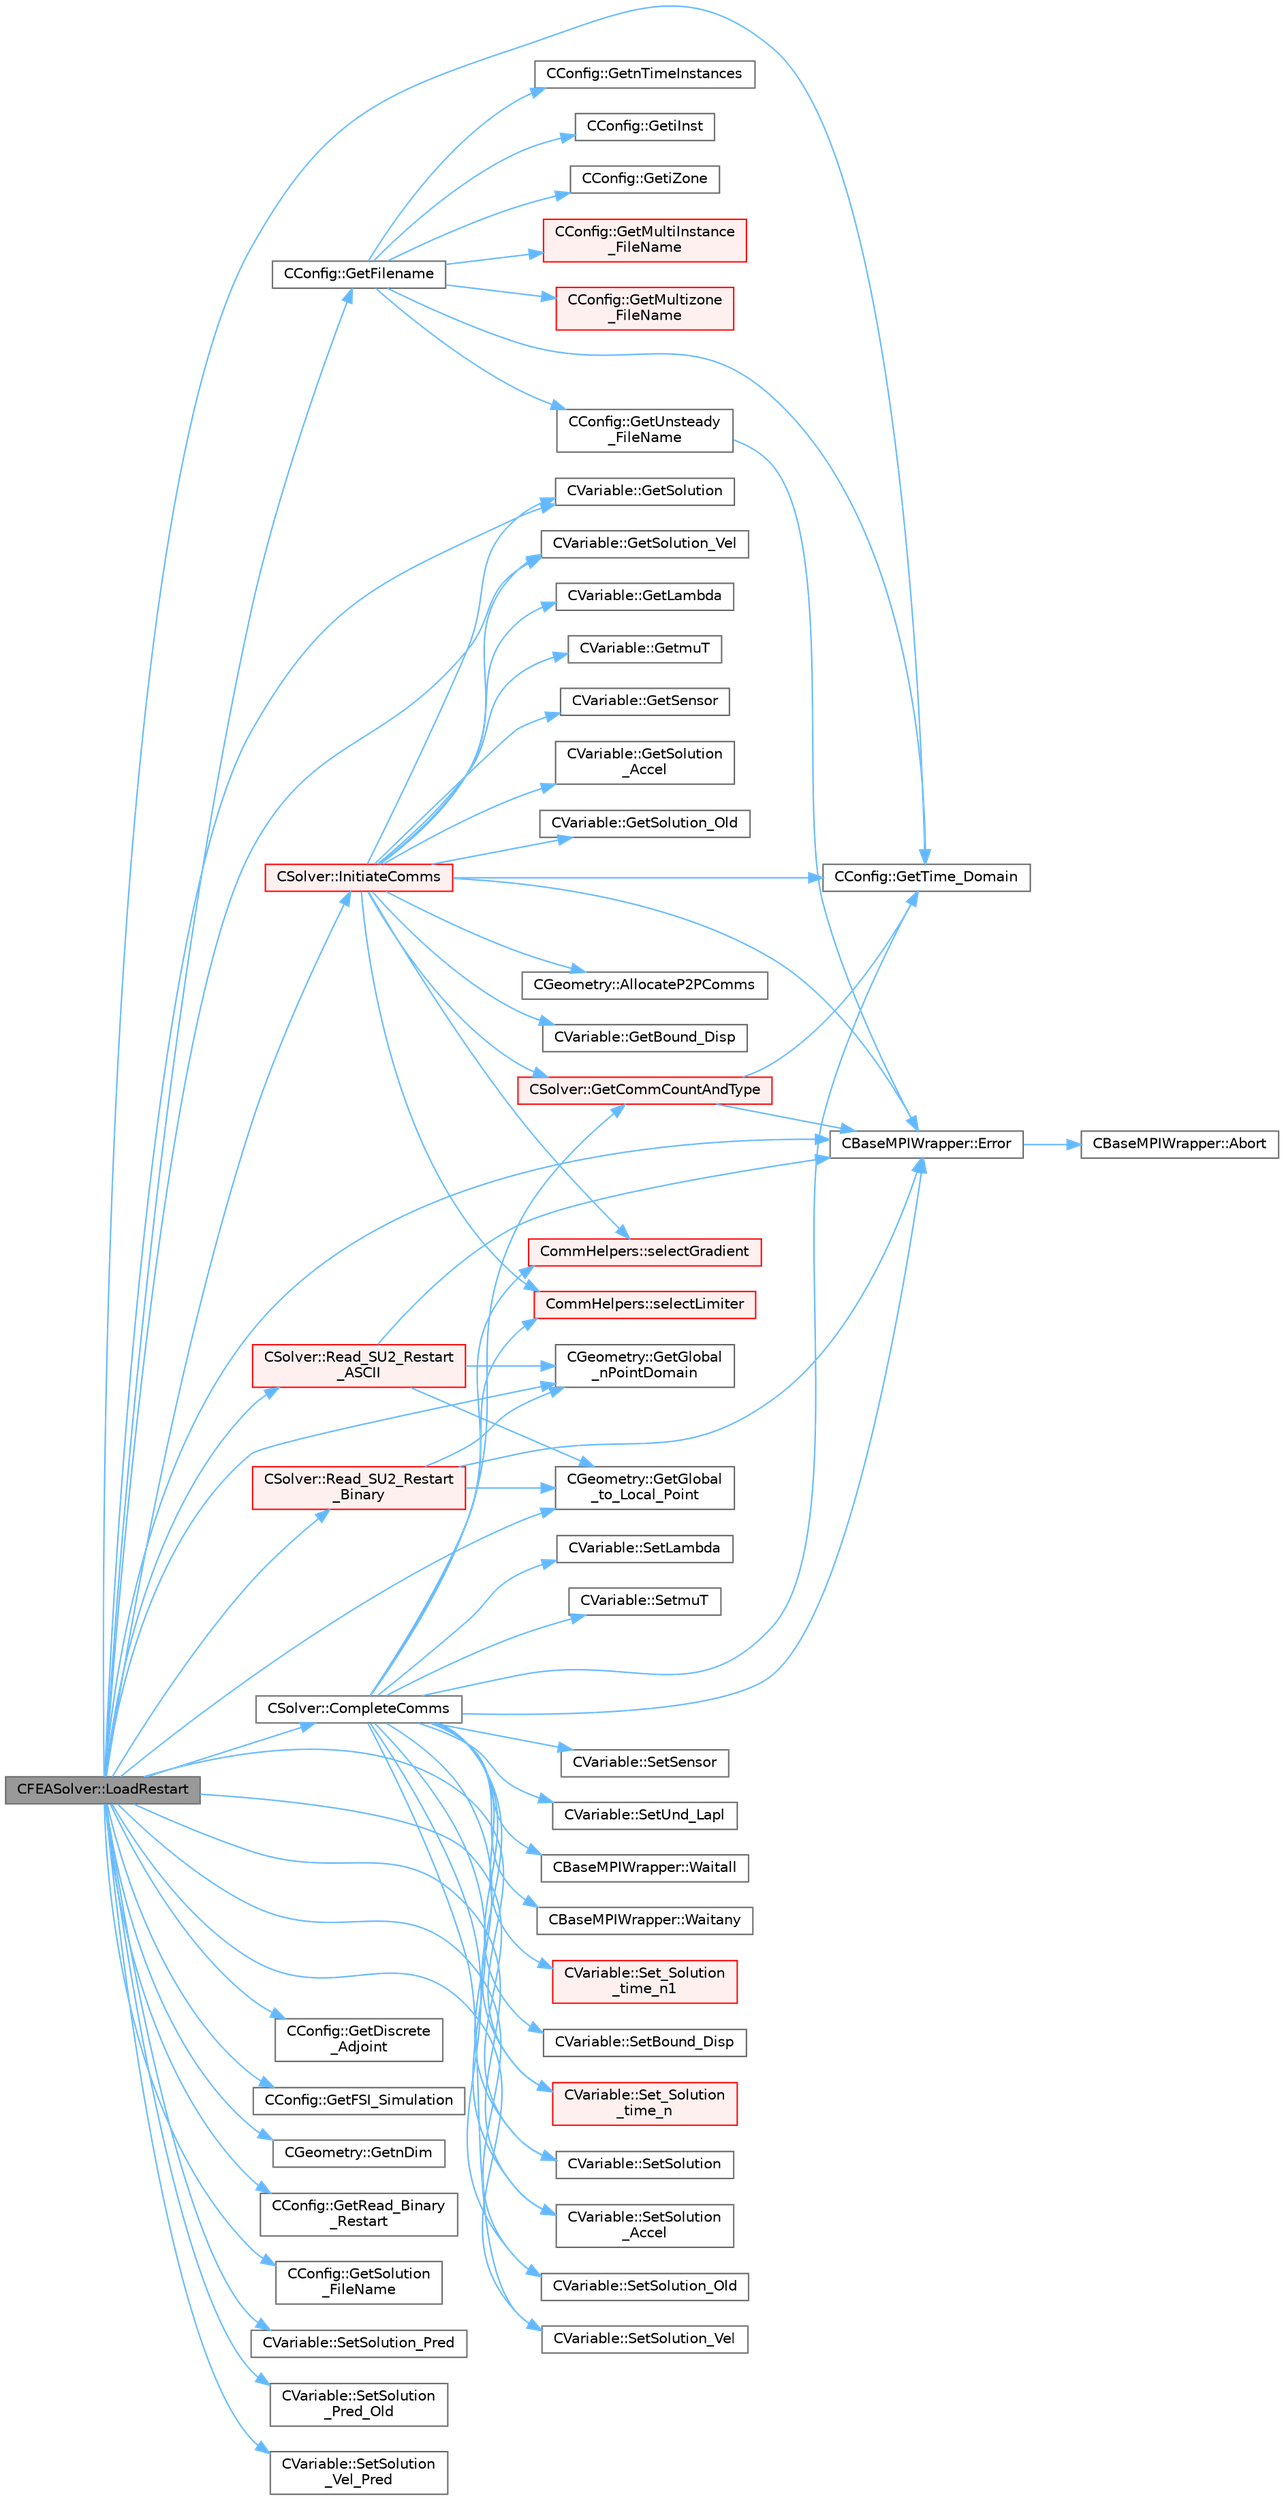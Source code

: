 digraph "CFEASolver::LoadRestart"
{
 // LATEX_PDF_SIZE
  bgcolor="transparent";
  edge [fontname=Helvetica,fontsize=10,labelfontname=Helvetica,labelfontsize=10];
  node [fontname=Helvetica,fontsize=10,shape=box,height=0.2,width=0.4];
  rankdir="LR";
  Node1 [id="Node000001",label="CFEASolver::LoadRestart",height=0.2,width=0.4,color="gray40", fillcolor="grey60", style="filled", fontcolor="black",tooltip="Load a solution from a restart file."];
  Node1 -> Node2 [id="edge1_Node000001_Node000002",color="steelblue1",style="solid",tooltip=" "];
  Node2 [id="Node000002",label="CSolver::CompleteComms",height=0.2,width=0.4,color="grey40", fillcolor="white", style="filled",URL="$classCSolver.html#a6891c839827efbebdcbf9a349f4da92c",tooltip="Routine to complete the set of non-blocking communications launched by InitiateComms() and unpacking ..."];
  Node2 -> Node3 [id="edge2_Node000002_Node000003",color="steelblue1",style="solid",tooltip=" "];
  Node3 [id="Node000003",label="CBaseMPIWrapper::Error",height=0.2,width=0.4,color="grey40", fillcolor="white", style="filled",URL="$classCBaseMPIWrapper.html#a04457c47629bda56704e6a8804833eeb",tooltip=" "];
  Node3 -> Node4 [id="edge3_Node000003_Node000004",color="steelblue1",style="solid",tooltip=" "];
  Node4 [id="Node000004",label="CBaseMPIWrapper::Abort",height=0.2,width=0.4,color="grey40", fillcolor="white", style="filled",URL="$classCBaseMPIWrapper.html#af7297d861dca86b45cf561b6ab642e8f",tooltip=" "];
  Node2 -> Node5 [id="edge4_Node000002_Node000005",color="steelblue1",style="solid",tooltip=" "];
  Node5 [id="Node000005",label="CSolver::GetCommCountAndType",height=0.2,width=0.4,color="red", fillcolor="#FFF0F0", style="filled",URL="$classCSolver.html#a56fdda7e77a14dfc70449ecef91336e7",tooltip="Helper function to define the type and number of variables per point for each communication type."];
  Node5 -> Node3 [id="edge5_Node000005_Node000003",color="steelblue1",style="solid",tooltip=" "];
  Node5 -> Node7 [id="edge6_Node000005_Node000007",color="steelblue1",style="solid",tooltip=" "];
  Node7 [id="Node000007",label="CConfig::GetTime_Domain",height=0.2,width=0.4,color="grey40", fillcolor="white", style="filled",URL="$classCConfig.html#a85d2e3cf43b77c63642c40c235b853f3",tooltip="Check if the multizone problem is solved for time domain."];
  Node2 -> Node7 [id="edge7_Node000002_Node000007",color="steelblue1",style="solid",tooltip=" "];
  Node2 -> Node8 [id="edge8_Node000002_Node000008",color="steelblue1",style="solid",tooltip=" "];
  Node8 [id="Node000008",label="CommHelpers::selectGradient",height=0.2,width=0.4,color="red", fillcolor="#FFF0F0", style="filled",URL="$namespaceCommHelpers.html#a691c54929c54c5e0b153a99f22217c8b",tooltip=" "];
  Node2 -> Node13 [id="edge9_Node000002_Node000013",color="steelblue1",style="solid",tooltip=" "];
  Node13 [id="Node000013",label="CommHelpers::selectLimiter",height=0.2,width=0.4,color="red", fillcolor="#FFF0F0", style="filled",URL="$namespaceCommHelpers.html#a88e9c22d59034b9b975cd978e1d99db1",tooltip=" "];
  Node2 -> Node17 [id="edge10_Node000002_Node000017",color="steelblue1",style="solid",tooltip=" "];
  Node17 [id="Node000017",label="CVariable::Set_Solution\l_time_n",height=0.2,width=0.4,color="red", fillcolor="#FFF0F0", style="filled",URL="$classCVariable.html#abf55f051089ec13d9c0422ed3389a9dc",tooltip="Set the variable solution at time n."];
  Node2 -> Node21 [id="edge11_Node000002_Node000021",color="steelblue1",style="solid",tooltip=" "];
  Node21 [id="Node000021",label="CVariable::Set_Solution\l_time_n1",height=0.2,width=0.4,color="red", fillcolor="#FFF0F0", style="filled",URL="$classCVariable.html#a527a337871bb37c3bb2df40c2b946884",tooltip="Set the variable solution at time n-1."];
  Node2 -> Node22 [id="edge12_Node000002_Node000022",color="steelblue1",style="solid",tooltip=" "];
  Node22 [id="Node000022",label="CVariable::SetBound_Disp",height=0.2,width=0.4,color="grey40", fillcolor="white", style="filled",URL="$classCVariable.html#a840431a0403b4bddd0a99dbfdf365795",tooltip="A virtual member. Set the boundary displacement."];
  Node2 -> Node23 [id="edge13_Node000002_Node000023",color="steelblue1",style="solid",tooltip=" "];
  Node23 [id="Node000023",label="CVariable::SetLambda",height=0.2,width=0.4,color="grey40", fillcolor="white", style="filled",URL="$classCVariable.html#afc0086076d62561f31a39f774c297428",tooltip="Set the value of the spectral radius."];
  Node2 -> Node24 [id="edge14_Node000002_Node000024",color="steelblue1",style="solid",tooltip=" "];
  Node24 [id="Node000024",label="CVariable::SetmuT",height=0.2,width=0.4,color="grey40", fillcolor="white", style="filled",URL="$classCVariable.html#a91256a1e927c5a529d853d0f127243de",tooltip="Set the value of the eddy viscosity."];
  Node2 -> Node25 [id="edge15_Node000002_Node000025",color="steelblue1",style="solid",tooltip=" "];
  Node25 [id="Node000025",label="CVariable::SetSensor",height=0.2,width=0.4,color="grey40", fillcolor="white", style="filled",URL="$classCVariable.html#a79ebe4ea3cc8eccd8b004256c5492a9e",tooltip="Set pressure sensor."];
  Node2 -> Node26 [id="edge16_Node000002_Node000026",color="steelblue1",style="solid",tooltip=" "];
  Node26 [id="Node000026",label="CVariable::SetSolution",height=0.2,width=0.4,color="grey40", fillcolor="white", style="filled",URL="$classCVariable.html#a22fbbd7bc6491672843000644a05c6a5",tooltip="Set the value of the solution, all variables."];
  Node2 -> Node27 [id="edge17_Node000002_Node000027",color="steelblue1",style="solid",tooltip=" "];
  Node27 [id="Node000027",label="CVariable::SetSolution\l_Accel",height=0.2,width=0.4,color="grey40", fillcolor="white", style="filled",URL="$classCVariable.html#af87029baec777039085fb1ff17ee9555",tooltip="Set the value of the acceleration (Structural Analysis)."];
  Node2 -> Node28 [id="edge18_Node000002_Node000028",color="steelblue1",style="solid",tooltip=" "];
  Node28 [id="Node000028",label="CVariable::SetSolution_Old",height=0.2,width=0.4,color="grey40", fillcolor="white", style="filled",URL="$classCVariable.html#a6ee4d8d450971204cc054a33d6473732",tooltip="Set the value of the old solution."];
  Node2 -> Node29 [id="edge19_Node000002_Node000029",color="steelblue1",style="solid",tooltip=" "];
  Node29 [id="Node000029",label="CVariable::SetSolution_Vel",height=0.2,width=0.4,color="grey40", fillcolor="white", style="filled",URL="$classCVariable.html#a5c1430d98acd399f1371f23e6fae053f",tooltip="Set the value of the velocity (Structural Analysis)."];
  Node2 -> Node30 [id="edge20_Node000002_Node000030",color="steelblue1",style="solid",tooltip=" "];
  Node30 [id="Node000030",label="CVariable::SetUnd_Lapl",height=0.2,width=0.4,color="grey40", fillcolor="white", style="filled",URL="$classCVariable.html#a70f0c6e3ddcf2fdcde3b90f217a0d4a3",tooltip="Set a value to the undivided laplacian."];
  Node2 -> Node31 [id="edge21_Node000002_Node000031",color="steelblue1",style="solid",tooltip=" "];
  Node31 [id="Node000031",label="CBaseMPIWrapper::Waitall",height=0.2,width=0.4,color="grey40", fillcolor="white", style="filled",URL="$classCBaseMPIWrapper.html#a01c02f8c0c799ccd15023f0c2c3cae27",tooltip=" "];
  Node2 -> Node32 [id="edge22_Node000002_Node000032",color="steelblue1",style="solid",tooltip=" "];
  Node32 [id="Node000032",label="CBaseMPIWrapper::Waitany",height=0.2,width=0.4,color="grey40", fillcolor="white", style="filled",URL="$classCBaseMPIWrapper.html#a5f4a1382f625fbbfb2c6224a87591825",tooltip=" "];
  Node1 -> Node3 [id="edge23_Node000001_Node000003",color="steelblue1",style="solid",tooltip=" "];
  Node1 -> Node33 [id="edge24_Node000001_Node000033",color="steelblue1",style="solid",tooltip=" "];
  Node33 [id="Node000033",label="CConfig::GetDiscrete\l_Adjoint",height=0.2,width=0.4,color="grey40", fillcolor="white", style="filled",URL="$classCConfig.html#ab3928c4e6debcf50dcd0d38985f6980c",tooltip="Get the indicator whether we are solving an discrete adjoint problem."];
  Node1 -> Node34 [id="edge25_Node000001_Node000034",color="steelblue1",style="solid",tooltip=" "];
  Node34 [id="Node000034",label="CConfig::GetFilename",height=0.2,width=0.4,color="grey40", fillcolor="white", style="filled",URL="$classCConfig.html#af7c4169d5b73657a9a3ea94b54931f91",tooltip="Add any numbers necessary to the filename (iteration number, zone ID ...)"];
  Node34 -> Node35 [id="edge26_Node000034_Node000035",color="steelblue1",style="solid",tooltip=" "];
  Node35 [id="Node000035",label="CConfig::GetiInst",height=0.2,width=0.4,color="grey40", fillcolor="white", style="filled",URL="$classCConfig.html#a538bf5c34b523f5e4d389be41c2b666c",tooltip="Get the current instance."];
  Node34 -> Node36 [id="edge27_Node000034_Node000036",color="steelblue1",style="solid",tooltip=" "];
  Node36 [id="Node000036",label="CConfig::GetiZone",height=0.2,width=0.4,color="grey40", fillcolor="white", style="filled",URL="$classCConfig.html#a1d6335b8fdef6fbcd9a08f7503d73ec1",tooltip="Provides the number of varaibles."];
  Node34 -> Node37 [id="edge28_Node000034_Node000037",color="steelblue1",style="solid",tooltip=" "];
  Node37 [id="Node000037",label="CConfig::GetMultiInstance\l_FileName",height=0.2,width=0.4,color="red", fillcolor="#FFF0F0", style="filled",URL="$classCConfig.html#a8e58aafe36a038a7cc27a8e78f1bfeba",tooltip="Append the instance index to the restart or the solution files."];
  Node34 -> Node40 [id="edge29_Node000034_Node000040",color="steelblue1",style="solid",tooltip=" "];
  Node40 [id="Node000040",label="CConfig::GetMultizone\l_FileName",height=0.2,width=0.4,color="red", fillcolor="#FFF0F0", style="filled",URL="$classCConfig.html#a583b8216adb6145ba09476d72fb2d916",tooltip="Append the zone index to the restart or the solution files."];
  Node34 -> Node41 [id="edge30_Node000034_Node000041",color="steelblue1",style="solid",tooltip=" "];
  Node41 [id="Node000041",label="CConfig::GetnTimeInstances",height=0.2,width=0.4,color="grey40", fillcolor="white", style="filled",URL="$classCConfig.html#a6ae9111090db52de2f8f07f77d6416d5",tooltip="Retrieves the number of periodic time instances for Harmonic Balance."];
  Node34 -> Node7 [id="edge31_Node000034_Node000007",color="steelblue1",style="solid",tooltip=" "];
  Node34 -> Node42 [id="edge32_Node000034_Node000042",color="steelblue1",style="solid",tooltip=" "];
  Node42 [id="Node000042",label="CConfig::GetUnsteady\l_FileName",height=0.2,width=0.4,color="grey40", fillcolor="white", style="filled",URL="$classCConfig.html#a6a372823bb1dd2d55e81488b720752d6",tooltip="Augment the input filename with the iteration number for an unsteady file."];
  Node42 -> Node3 [id="edge33_Node000042_Node000003",color="steelblue1",style="solid",tooltip=" "];
  Node1 -> Node43 [id="edge34_Node000001_Node000043",color="steelblue1",style="solid",tooltip=" "];
  Node43 [id="Node000043",label="CConfig::GetFSI_Simulation",height=0.2,width=0.4,color="grey40", fillcolor="white", style="filled",URL="$classCConfig.html#ab3fdf060d59e990ed2e9418e8df56ad7",tooltip="Check if the simulation we are running is a FSI simulation."];
  Node1 -> Node44 [id="edge35_Node000001_Node000044",color="steelblue1",style="solid",tooltip=" "];
  Node44 [id="Node000044",label="CGeometry::GetGlobal\l_nPointDomain",height=0.2,width=0.4,color="grey40", fillcolor="white", style="filled",URL="$classCGeometry.html#a1950b86a664c5da4d7df2a8b3d361a67",tooltip="Retrieve total number of nodes in a simulation across all processors (excluding halos)."];
  Node1 -> Node45 [id="edge36_Node000001_Node000045",color="steelblue1",style="solid",tooltip=" "];
  Node45 [id="Node000045",label="CGeometry::GetGlobal\l_to_Local_Point",height=0.2,width=0.4,color="grey40", fillcolor="white", style="filled",URL="$classCGeometry.html#a6b44ca6618da53444192bbd3329dea18",tooltip="A virtual member."];
  Node1 -> Node46 [id="edge37_Node000001_Node000046",color="steelblue1",style="solid",tooltip=" "];
  Node46 [id="Node000046",label="CGeometry::GetnDim",height=0.2,width=0.4,color="grey40", fillcolor="white", style="filled",URL="$classCGeometry.html#ace7f7fe876f629f5bd5f92d4805a1a4b",tooltip="Get number of coordinates."];
  Node1 -> Node47 [id="edge38_Node000001_Node000047",color="steelblue1",style="solid",tooltip=" "];
  Node47 [id="Node000047",label="CConfig::GetRead_Binary\l_Restart",height=0.2,width=0.4,color="grey40", fillcolor="white", style="filled",URL="$classCConfig.html#a82ddaa417553293be72a3ab2198f7d40",tooltip="Flag for whether binary SU2 native restart files are read."];
  Node1 -> Node48 [id="edge39_Node000001_Node000048",color="steelblue1",style="solid",tooltip=" "];
  Node48 [id="Node000048",label="CVariable::GetSolution",height=0.2,width=0.4,color="grey40", fillcolor="white", style="filled",URL="$classCVariable.html#a261483e39c23c1de7cb9aea7e917c121",tooltip="Get the solution."];
  Node1 -> Node49 [id="edge40_Node000001_Node000049",color="steelblue1",style="solid",tooltip=" "];
  Node49 [id="Node000049",label="CConfig::GetSolution\l_FileName",height=0.2,width=0.4,color="grey40", fillcolor="white", style="filled",URL="$classCConfig.html#a1d989df2b76d32ee772923f169cf885b",tooltip="Get the name of the file with the solution of the flow problem."];
  Node1 -> Node50 [id="edge41_Node000001_Node000050",color="steelblue1",style="solid",tooltip=" "];
  Node50 [id="Node000050",label="CVariable::GetSolution_Vel",height=0.2,width=0.4,color="grey40", fillcolor="white", style="filled",URL="$classCVariable.html#ae403ee21871629716cbabead1c587dac",tooltip="Get the velocity (Structural Analysis)."];
  Node1 -> Node7 [id="edge42_Node000001_Node000007",color="steelblue1",style="solid",tooltip=" "];
  Node1 -> Node51 [id="edge43_Node000001_Node000051",color="steelblue1",style="solid",tooltip=" "];
  Node51 [id="Node000051",label="CSolver::InitiateComms",height=0.2,width=0.4,color="red", fillcolor="#FFF0F0", style="filled",URL="$classCSolver.html#a7c5c26e7f006b4bb7e93582d839cf09d",tooltip="Routine to load a solver quantity into the data structures for MPI point-to-point communication and t..."];
  Node51 -> Node52 [id="edge44_Node000051_Node000052",color="steelblue1",style="solid",tooltip=" "];
  Node52 [id="Node000052",label="CGeometry::AllocateP2PComms",height=0.2,width=0.4,color="grey40", fillcolor="white", style="filled",URL="$classCGeometry.html#ab8d78a9f4017431b7542e154f58a7e63",tooltip="Routine to allocate buffers for point-to-point MPI communications. Also called to dynamically realloc..."];
  Node51 -> Node3 [id="edge45_Node000051_Node000003",color="steelblue1",style="solid",tooltip=" "];
  Node51 -> Node53 [id="edge46_Node000051_Node000053",color="steelblue1",style="solid",tooltip=" "];
  Node53 [id="Node000053",label="CVariable::GetBound_Disp",height=0.2,width=0.4,color="grey40", fillcolor="white", style="filled",URL="$classCVariable.html#a7e382eae45700e5c1e8973292c08f128",tooltip="A virtual member. Get the value of the displacement imposed at the boundary."];
  Node51 -> Node5 [id="edge47_Node000051_Node000005",color="steelblue1",style="solid",tooltip=" "];
  Node51 -> Node54 [id="edge48_Node000051_Node000054",color="steelblue1",style="solid",tooltip=" "];
  Node54 [id="Node000054",label="CVariable::GetLambda",height=0.2,width=0.4,color="grey40", fillcolor="white", style="filled",URL="$classCVariable.html#af0b6afbd2666eab791d902f50fc3e869",tooltip="Get the value of the spectral radius."];
  Node51 -> Node55 [id="edge49_Node000051_Node000055",color="steelblue1",style="solid",tooltip=" "];
  Node55 [id="Node000055",label="CVariable::GetmuT",height=0.2,width=0.4,color="grey40", fillcolor="white", style="filled",URL="$classCVariable.html#ad35ee29420764dda0bbb574f7a7253e7",tooltip="Get the value of the eddy viscosity."];
  Node51 -> Node56 [id="edge50_Node000051_Node000056",color="steelblue1",style="solid",tooltip=" "];
  Node56 [id="Node000056",label="CVariable::GetSensor",height=0.2,width=0.4,color="grey40", fillcolor="white", style="filled",URL="$classCVariable.html#afec545423f883bcd961ac9f1e5d18dd2",tooltip="Get the pressure sensor."];
  Node51 -> Node48 [id="edge51_Node000051_Node000048",color="steelblue1",style="solid",tooltip=" "];
  Node51 -> Node57 [id="edge52_Node000051_Node000057",color="steelblue1",style="solid",tooltip=" "];
  Node57 [id="Node000057",label="CVariable::GetSolution\l_Accel",height=0.2,width=0.4,color="grey40", fillcolor="white", style="filled",URL="$classCVariable.html#aef2fdf091198070a00d12cdb4dea3ff6",tooltip="Get the acceleration (Structural Analysis)."];
  Node51 -> Node58 [id="edge53_Node000051_Node000058",color="steelblue1",style="solid",tooltip=" "];
  Node58 [id="Node000058",label="CVariable::GetSolution_Old",height=0.2,width=0.4,color="grey40", fillcolor="white", style="filled",URL="$classCVariable.html#a70a9df6b6cc631f9c3b9a3ef7b3ecfe4",tooltip="Get the old solution of the problem (Runge-Kutta method)"];
  Node51 -> Node50 [id="edge54_Node000051_Node000050",color="steelblue1",style="solid",tooltip=" "];
  Node51 -> Node7 [id="edge55_Node000051_Node000007",color="steelblue1",style="solid",tooltip=" "];
  Node51 -> Node8 [id="edge56_Node000051_Node000008",color="steelblue1",style="solid",tooltip=" "];
  Node51 -> Node13 [id="edge57_Node000051_Node000013",color="steelblue1",style="solid",tooltip=" "];
  Node1 -> Node67 [id="edge58_Node000001_Node000067",color="steelblue1",style="solid",tooltip=" "];
  Node67 [id="Node000067",label="CSolver::Read_SU2_Restart\l_ASCII",height=0.2,width=0.4,color="red", fillcolor="#FFF0F0", style="filled",URL="$classCSolver.html#a2d9a54256f99b9881a0f9189cf73e902",tooltip="Read a native SU2 restart file in ASCII format."];
  Node67 -> Node3 [id="edge59_Node000067_Node000003",color="steelblue1",style="solid",tooltip=" "];
  Node67 -> Node44 [id="edge60_Node000067_Node000044",color="steelblue1",style="solid",tooltip=" "];
  Node67 -> Node45 [id="edge61_Node000067_Node000045",color="steelblue1",style="solid",tooltip=" "];
  Node1 -> Node75 [id="edge62_Node000001_Node000075",color="steelblue1",style="solid",tooltip=" "];
  Node75 [id="Node000075",label="CSolver::Read_SU2_Restart\l_Binary",height=0.2,width=0.4,color="red", fillcolor="#FFF0F0", style="filled",URL="$classCSolver.html#a014ca6bbee7673aec0ba83067a6716a0",tooltip="Read a native SU2 restart file in binary format."];
  Node75 -> Node3 [id="edge63_Node000075_Node000003",color="steelblue1",style="solid",tooltip=" "];
  Node75 -> Node44 [id="edge64_Node000075_Node000044",color="steelblue1",style="solid",tooltip=" "];
  Node75 -> Node45 [id="edge65_Node000075_Node000045",color="steelblue1",style="solid",tooltip=" "];
  Node1 -> Node17 [id="edge66_Node000001_Node000017",color="steelblue1",style="solid",tooltip=" "];
  Node1 -> Node26 [id="edge67_Node000001_Node000026",color="steelblue1",style="solid",tooltip=" "];
  Node1 -> Node27 [id="edge68_Node000001_Node000027",color="steelblue1",style="solid",tooltip=" "];
  Node1 -> Node28 [id="edge69_Node000001_Node000028",color="steelblue1",style="solid",tooltip=" "];
  Node1 -> Node77 [id="edge70_Node000001_Node000077",color="steelblue1",style="solid",tooltip=" "];
  Node77 [id="Node000077",label="CVariable::SetSolution_Pred",height=0.2,width=0.4,color="grey40", fillcolor="white", style="filled",URL="$classCVariable.html#a9cf459fc77ac29a352f7917b50b096ae",tooltip="A virtual member. Set the value of the old solution."];
  Node1 -> Node78 [id="edge71_Node000001_Node000078",color="steelblue1",style="solid",tooltip=" "];
  Node78 [id="Node000078",label="CVariable::SetSolution\l_Pred_Old",height=0.2,width=0.4,color="grey40", fillcolor="white", style="filled",URL="$classCVariable.html#aa87873f92db682ed830b7c987336f5ef",tooltip="A virtual member. Set the value of the old solution."];
  Node1 -> Node29 [id="edge72_Node000001_Node000029",color="steelblue1",style="solid",tooltip=" "];
  Node1 -> Node79 [id="edge73_Node000001_Node000079",color="steelblue1",style="solid",tooltip=" "];
  Node79 [id="Node000079",label="CVariable::SetSolution\l_Vel_Pred",height=0.2,width=0.4,color="grey40", fillcolor="white", style="filled",URL="$classCVariable.html#a770bd5cf8fc7dad248968cbc8b1c7d4c",tooltip="A virtual member. Set the value of the velocity solution predictor."];
}
